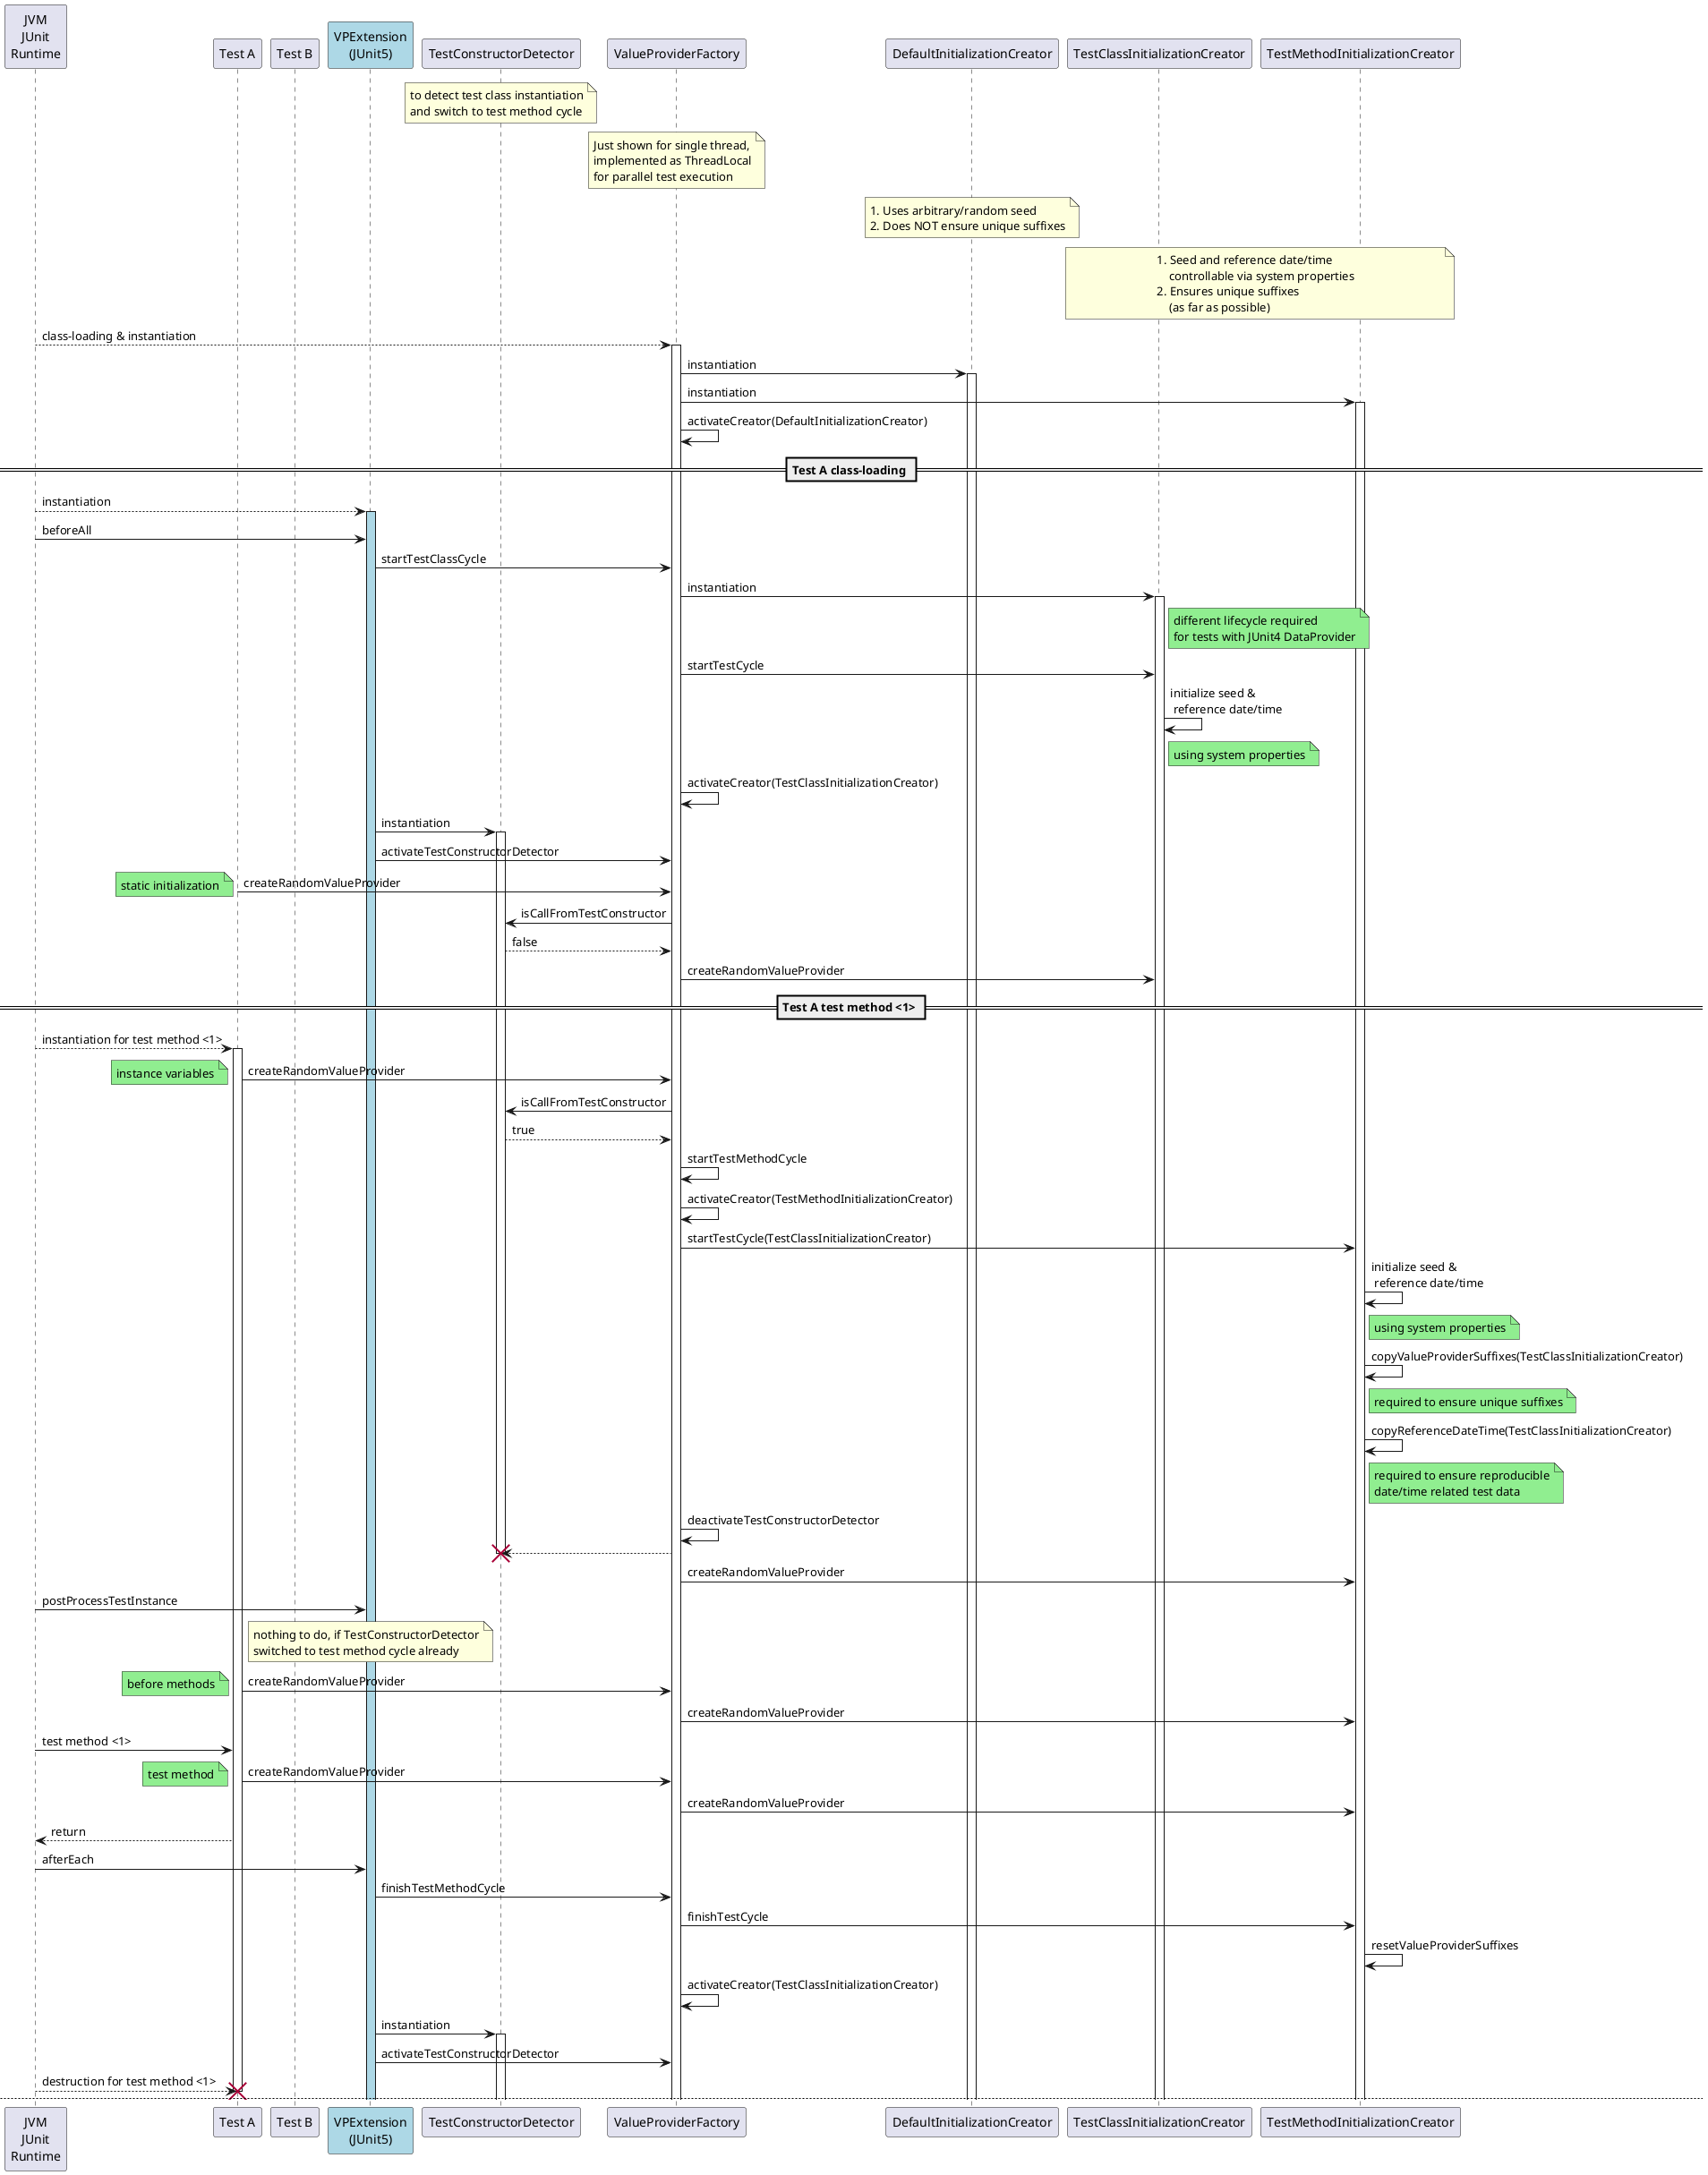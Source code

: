 @startuml
participant "JVM\nJUnit\nRuntime" as JVM
participant "Test A" as T_A
participant "Test B" as T_B

participant "VPExtension\n(JUnit5)" as VPF_X #lightblue
participant "TestConstructorDetector" as TCD
note over TCD: to detect test class instantiation\nand switch to test method cycle
participant "ValueProviderFactory" as VPF
note over VPF: Just shown for single thread,\nimplemented as ThreadLocal\nfor parallel test execution
participant "DefaultInitializationCreator" as D_VPC
note over D_VPC: 1. Uses arbitrary/random seed\n2. Does NOT ensure unique suffixes
participant "TestClassInitializationCreator" as C_VPC
participant "TestMethodInitializationCreator" as M_VPC
note over C_VPC, M_VPC: 1. Seed and reference date/time\n    controllable via system properties\n2. Ensures unique suffixes\n    (as far as possible)

JVM --> VPF : class-loading & instantiation
activate VPF
VPF -> D_VPC : instantiation
activate D_VPC
VPF -> M_VPC : instantiation
activate M_VPC
VPF -> VPF : activateCreator(DefaultInitializationCreator)

== Test A class-loading ==
JVM --> VPF_X : instantiation
activate VPF_X #lightblue
JVM -> VPF_X : beforeAll
VPF_X -> VPF : startTestClassCycle
VPF -> C_VPC : instantiation
activate C_VPC
note right of C_VPC #lightgreen: different lifecycle required\nfor tests with JUnit4 DataProvider
VPF -> C_VPC : startTestCycle
C_VPC -> C_VPC : initialize seed &\n reference date/time
note right of C_VPC #lightgreen: using system properties
VPF -> VPF : activateCreator(TestClassInitializationCreator)
VPF_X -> TCD : instantiation
activate TCD
VPF_X -> VPF : activateTestConstructorDetector

T_A -> VPF : createRandomValueProvider
note left #lightgreen: static initialization
VPF -> TCD : isCallFromTestConstructor
TCD --> VPF : false
VPF -> C_VPC : createRandomValueProvider

== Test A test method <1> ==
JVM --> T_A : instantiation for test method <1>
activate T_A

T_A -> VPF : createRandomValueProvider
note left #lightgreen: instance variables

VPF -> TCD : isCallFromTestConstructor
TCD --> VPF : true
VPF -> VPF : startTestMethodCycle
VPF -> VPF : activateCreator(TestMethodInitializationCreator)
VPF -> M_VPC : startTestCycle(TestClassInitializationCreator)
M_VPC -> M_VPC : initialize seed &\n reference date/time
note right of M_VPC #lightgreen: using system properties
M_VPC -> M_VPC : copyValueProviderSuffixes(TestClassInitializationCreator)
note right of M_VPC #lightgreen: required to ensure unique suffixes
M_VPC -> M_VPC : copyReferenceDateTime(TestClassInitializationCreator)
note right of M_VPC #lightgreen: required to ensure reproducible\ndate/time related test data
VPF -> VPF : deactivateTestConstructorDetector
VPF --> TCD
destroy TCD
VPF -> M_VPC : createRandomValueProvider

JVM -> VPF_X : postProcessTestInstance
note over VPF_X : nothing to do, if TestConstructorDetector\nswitched to test method cycle already

T_A -> VPF : createRandomValueProvider
note left #lightgreen: before methods
VPF -> M_VPC : createRandomValueProvider

JVM -> T_A : test method <1>
T_A -> VPF : createRandomValueProvider
note left #lightgreen: test method
VPF -> M_VPC : createRandomValueProvider

T_A --> JVM : return
JVM -> VPF_X : afterEach
VPF_X -> VPF : finishTestMethodCycle
VPF -> M_VPC : finishTestCycle
M_VPC -> M_VPC : resetValueProviderSuffixes
VPF -> VPF : activateCreator(TestClassInitializationCreator)
VPF_X -> TCD : instantiation
activate TCD
VPF_X -> VPF : activateTestConstructorDetector

JVM --> T_A : destruction for test method <1>
destroy T_A
newpage

== Test A test method <2> ==
JVM --> T_A : instantiation for test method <2>
activate T_A

T_A -> VPF : createRandomValueProvider
note left #lightgreen: instance variables

VPF -> TCD : isCallFromTestConstructor
TCD --> VPF : true
VPF -> VPF : startTestMethodCycle
VPF -> VPF : activateCreator(TestMethodInitializationCreator)
VPF -> M_VPC : startTestCycle(TestClassInitializationCreator)
M_VPC -> M_VPC : initialize seed &\n reference date/time
note right of M_VPC #lightgreen: using system properties
M_VPC -> M_VPC : copyValueProviderSuffixes(TestClassInitializationCreator)
note right of M_VPC #lightgreen: required to ensure unique suffixes
M_VPC -> M_VPC : copyReferenceDateTime(TestClassInitializationCreator)
note right of M_VPC #lightgreen: required to ensure reproducible\ndate/time related test data
VPF -> VPF : deactivateTestConstructorDetector
VPF --> TCD
destroy TCD
VPF -> M_VPC : createRandomValueProvider

JVM -> VPF_X : postProcessTestInstance
note over VPF_X : nothing to do, if TestConstructorDetector\nswitched to test method cycle already

T_A -> VPF : createRandomValueProvider
note left #lightgreen: before methods
VPF -> M_VPC : createRandomValueProvider

JVM -> T_A : test method <2>
T_A -> VPF : createRandomValueProvider
note left #lightgreen: test method
VPF -> M_VPC : createRandomValueProvider

T_A --> JVM : return
JVM -> VPF_X : afterEach
VPF_X -> VPF : finishTestMethodCycle
VPF -> M_VPC : finishTestCycle
M_VPC -> M_VPC : resetValueProviderSuffixes
VPF -> VPF : activateCreator(TestClassInitializationCreator)
VPF_X -> TCD : instantiation
activate TCD

JVM --> T_A : destruction for test method <2>
destroy T_A
JVM -> VPF_X : afterAll
VPF_X -> VPF : finishTestClassCycle
VPF -> C_VPC : finishTestCycle
C_VPC -> C_VPC : resetValueProviderSuffixes
VPF -> VPF : delete TestClassInitializationCreator
destroy C_VPC
VPF -> VPF : activateCreator(DefaultInitializationCreator)
VPF_X -> VPF : deactivateTestConstructorDetector
VPF --> TCD
destroy TCD
JVM --> VPF_X
destroy VPF_X
newpage

== Test B class-loading ==
JVM --> VPF_X : instantiation
activate VPF_X #lightblue
JVM -> VPF_X : beforeAll
VPF_X -> VPF : startTestClassCycle
VPF -> C_VPC : instantiation
activate C_VPC
note right of C_VPC #lightgreen: different lifecycle required\nfor tests with JUnit4 DataProvider
VPF -> C_VPC : startTestCycle
C_VPC -> C_VPC : initialize seed &\n reference date/time
note right of C_VPC #lightgreen: using system properties
VPF -> VPF : activateCreator(TestClassInitializationCreator)
VPF_X -> TCD : instantiation
activate TCD
VPF_X -> VPF : activateTestConstructorDetector

T_B -> VPF : createRandomValueProvider
note left #lightgreen: static initialization
VPF -> TCD : isCallFromTestConstructor
TCD --> VPF : false
VPF -> C_VPC : createRandomValueProvider

== Test B test method <1> ==
JVM --> T_B : instantiation for test method <1>
activate T_B

JVM -> VPF_X : postProcessTestInstance
note over VPF_X : variant: if no VPs were created after test instatiation,\nmust switch to test method cycle here
VPF_X -> VPF : deactivateTestConstructorDetector
VPF --> TCD
destroy TCD

VPF_X -> VPF : startTestMethodCycle
VPF -> VPF : activateCreator(TestMethodInitializationCreator)
VPF -> M_VPC : startTestCycle(TestClassInitializationCreator)
M_VPC -> M_VPC : initialize seed &\n reference date/time
note right of M_VPC #lightgreen: using system properties
M_VPC -> M_VPC : copyValueProviderSuffixes(TestClassInitializationCreator)
note right of M_VPC #lightgreen: required to ensure unique suffixes
M_VPC -> M_VPC : copyReferenceDateTime(TestClassInitializationCreator)
note right of M_VPC #lightgreen: required to ensure reproducible\ndate/time related test data

T_B -> VPF : createRandomValueProvider
note left #lightgreen: before methods
VPF -> M_VPC : createRandomValueProvider

JVM -> T_B : test method <1>
T_B -> VPF : createRandomValueProvider
note left #lightgreen: test method
VPF -> M_VPC : createRandomValueProvider

... continued as shown above for Test A ...

@enduml